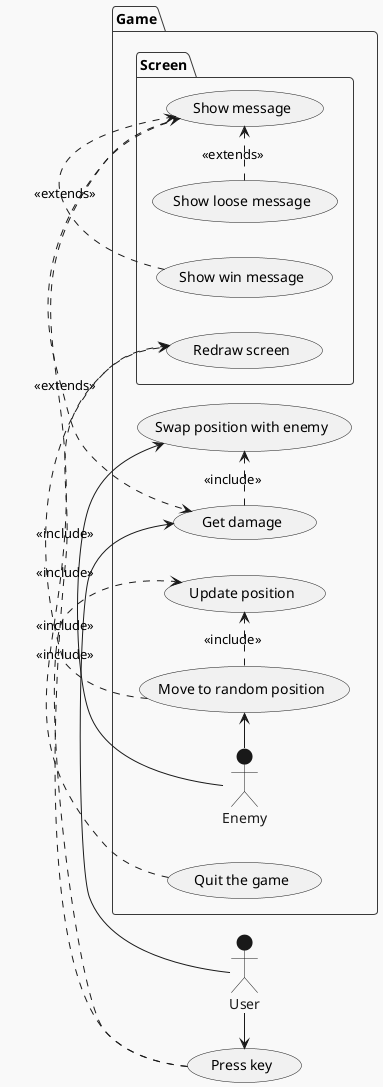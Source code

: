 @startuml
!theme mars

left to right direction

actor User


(Press key) as pk


package Game {
  actor Enemy
  (Get damage) as gd
  (Quit the game) as qtg
  (Move to random position) as grp
  (Swap position with enemy) as swp
  (Update position) as up
    package Screen {
      (Redraw screen) as rds
      (Show message) as sm
      (Show loose message) as sbm
      (Show win message) as swm
    }
}


User -> gd
User -> pk
Enemy -> grp
Enemy -> swp

sbm .> sm: <<extends>>
swm .> sm: <<extends>>
sm .> gd: <<extends>>


grp .> up: <<include>>
grp .> rds: <<include>>

pk .> up: <<include>>
pk .> rds: <<include>>
gd .> swp: <<include>>

qtg .> sm: <<include>>

@enduml
